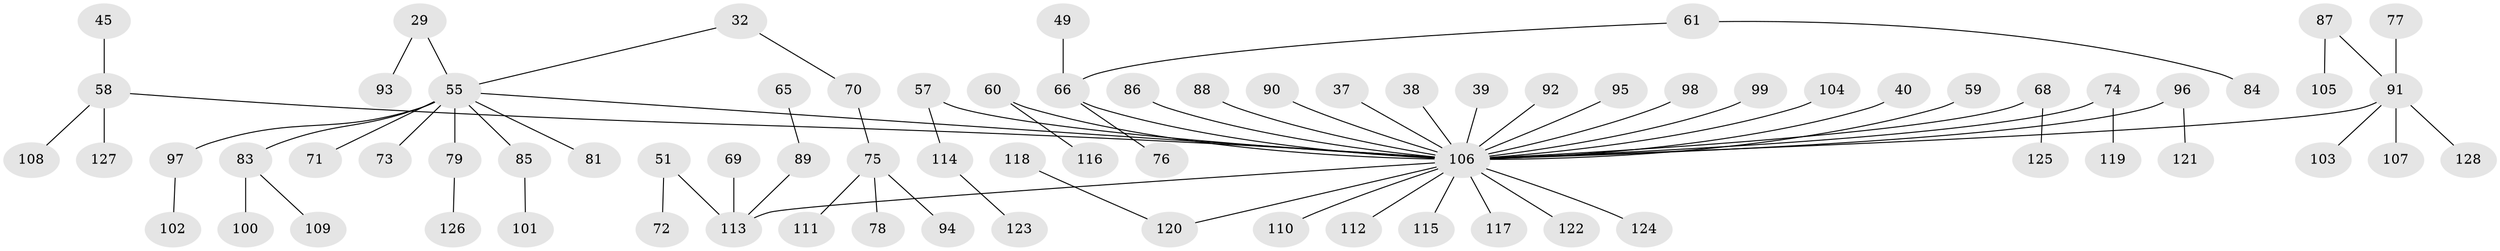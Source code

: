 // original degree distribution, {4: 0.0546875, 9: 0.0078125, 2: 0.21875, 5: 0.015625, 8: 0.0078125, 3: 0.1328125, 6: 0.03125, 1: 0.53125}
// Generated by graph-tools (version 1.1) at 2025/56/03/04/25 21:56:09]
// undirected, 76 vertices, 75 edges
graph export_dot {
graph [start="1"]
  node [color=gray90,style=filled];
  29;
  32;
  37;
  38;
  39;
  40;
  45;
  49;
  51;
  55 [super="+14+15+33+16+36+42"];
  57 [super="+50"];
  58 [super="+44"];
  59;
  60;
  61;
  65;
  66 [super="+17+30+46"];
  68;
  69;
  70;
  71;
  72;
  73;
  74;
  75;
  76;
  77;
  78;
  79 [super="+62"];
  81;
  83 [super="+67"];
  84;
  85;
  86;
  87;
  88;
  89 [super="+47"];
  90;
  91 [super="+56"];
  92;
  93;
  94;
  95;
  96;
  97 [super="+27"];
  98;
  99;
  100;
  101;
  102;
  103;
  104;
  105;
  106 [super="+2+3+5+10+4+7+35+52+54+53+63+80+82"];
  107;
  108;
  109;
  110;
  111;
  112;
  113 [super="+34"];
  114;
  115;
  116;
  117;
  118;
  119;
  120 [super="+64"];
  121;
  122;
  123;
  124;
  125;
  126;
  127;
  128;
  29 -- 93;
  29 -- 55;
  32 -- 70;
  32 -- 55;
  37 -- 106;
  38 -- 106;
  39 -- 106;
  40 -- 106;
  45 -- 58;
  49 -- 66;
  51 -- 72;
  51 -- 113;
  55 -- 81;
  55 -- 85;
  55 -- 106;
  55 -- 97;
  55 -- 71;
  55 -- 73;
  55 -- 79;
  55 -- 83;
  57 -- 114;
  57 -- 106;
  58 -- 106;
  58 -- 108;
  58 -- 127;
  59 -- 106;
  60 -- 116;
  60 -- 106;
  61 -- 84;
  61 -- 66;
  65 -- 89;
  66 -- 76;
  66 -- 106;
  68 -- 125;
  68 -- 106;
  69 -- 113;
  70 -- 75;
  74 -- 119;
  74 -- 106;
  75 -- 78;
  75 -- 94;
  75 -- 111;
  77 -- 91;
  79 -- 126;
  83 -- 109;
  83 -- 100;
  85 -- 101;
  86 -- 106;
  87 -- 105;
  87 -- 91;
  88 -- 106;
  89 -- 113;
  90 -- 106;
  91 -- 103;
  91 -- 128;
  91 -- 106;
  91 -- 107;
  92 -- 106;
  95 -- 106;
  96 -- 121;
  96 -- 106;
  97 -- 102;
  98 -- 106;
  99 -- 106;
  104 -- 106;
  106 -- 110;
  106 -- 124;
  106 -- 117;
  106 -- 122;
  106 -- 115;
  106 -- 113;
  106 -- 112;
  106 -- 120;
  114 -- 123;
  118 -- 120;
}
